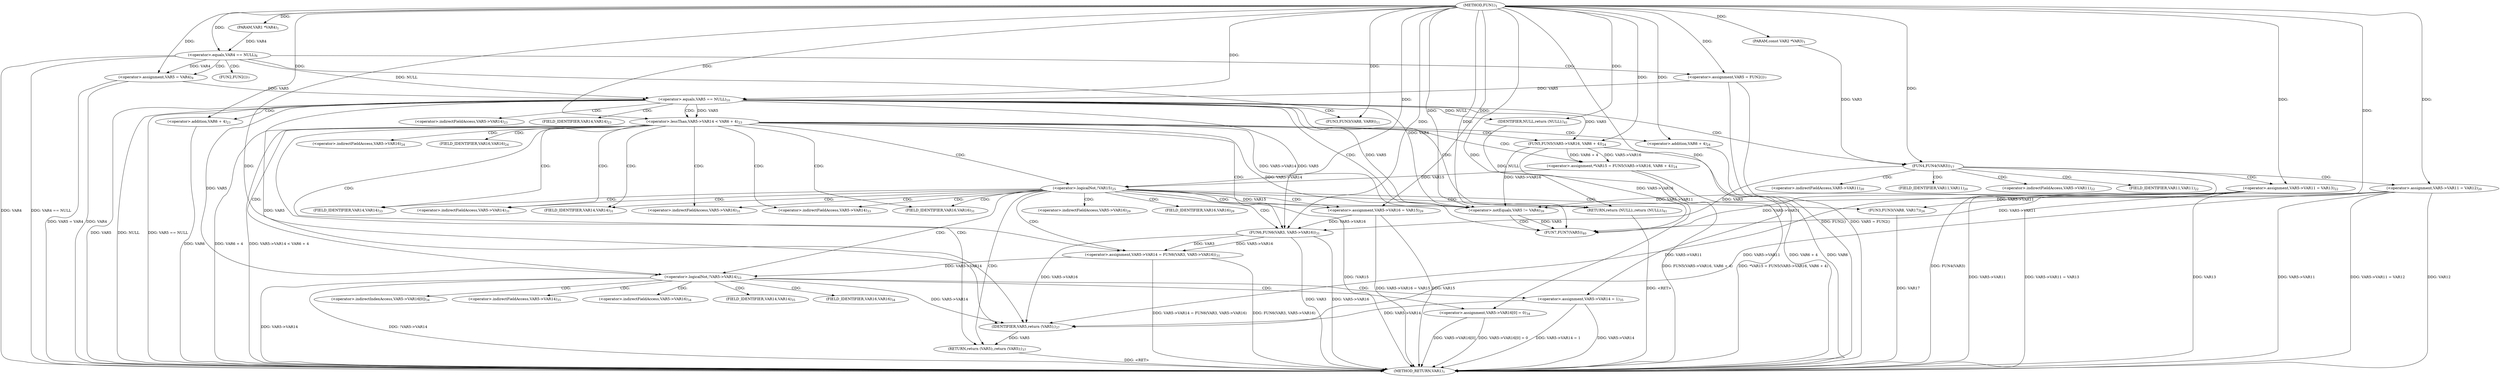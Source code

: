 digraph "FUN1" {  
"8" [label = <(METHOD,FUN1)<SUB>1</SUB>> ]
"128" [label = <(METHOD_RETURN,VAR1)<SUB>1</SUB>> ]
"9" [label = <(PARAM,const VAR2 *VAR3)<SUB>1</SUB>> ]
"10" [label = <(PARAM,VAR1 *VAR4)<SUB>1</SUB>> ]
"89" [label = <(&lt;operator&gt;.assignment,VAR5-&gt;VAR14 = FUN6(VAR3, VAR5-&gt;VAR16))<SUB>31</SUB>> ]
"116" [label = <(RETURN,return (VAR5);,return (VAR5);)<SUB>37</SUB>> ]
"126" [label = <(RETURN,return (NULL);,return (NULL);)<SUB>41</SUB>> ]
"16" [label = <(&lt;operator&gt;.equals,VAR4 == NULL)<SUB>6</SUB>> ]
"29" [label = <(&lt;operator&gt;.equals,VAR5 == NULL)<SUB>10</SUB>> ]
"42" [label = <(FUN4,FUN4(VAR3))<SUB>17</SUB>> ]
"58" [label = <(&lt;operator&gt;.lessThan,VAR5-&gt;VAR14 &lt; VAR6 + 4)<SUB>23</SUB>> ]
"99" [label = <(&lt;operator&gt;.logicalNot,!VAR5-&gt;VAR14)<SUB>33</SUB>> ]
"117" [label = <(IDENTIFIER,VAR5,return (VAR5);)<SUB>37</SUB>> ]
"120" [label = <(&lt;operator&gt;.notEquals,VAR5 != VAR4)<SUB>39</SUB>> ]
"127" [label = <(IDENTIFIER,NULL,return (NULL);)<SUB>41</SUB>> ]
"20" [label = <(&lt;operator&gt;.assignment,VAR5 = FUN2())<SUB>7</SUB>> ]
"33" [label = <(FUN3,FUN3(VAR8, VAR9))<SUB>11</SUB>> ]
"45" [label = <(&lt;operator&gt;.assignment,VAR5-&gt;VAR11 = VAR12)<SUB>20</SUB>> ]
"67" [label = <(&lt;operator&gt;.assignment,*VAR15 = FUN5(VAR5-&gt;VAR16, VAR6 + 4))<SUB>24</SUB>> ]
"84" [label = <(&lt;operator&gt;.assignment,VAR5-&gt;VAR16 = VAR15)<SUB>29</SUB>> ]
"93" [label = <(FUN6,FUN6(VAR3, VAR5-&gt;VAR16))<SUB>31</SUB>> ]
"104" [label = <(&lt;operator&gt;.assignment,VAR5-&gt;VAR16[0] = 0)<SUB>34</SUB>> ]
"111" [label = <(&lt;operator&gt;.assignment,VAR5-&gt;VAR14 = 1)<SUB>35</SUB>> ]
"124" [label = <(FUN7,FUN7(VAR5))<SUB>40</SUB>> ]
"25" [label = <(&lt;operator&gt;.assignment,VAR5 = VAR4)<SUB>9</SUB>> ]
"52" [label = <(&lt;operator&gt;.assignment,VAR5-&gt;VAR11 = VAR13)<SUB>22</SUB>> ]
"62" [label = <(&lt;operator&gt;.addition,VAR6 + 4)<SUB>23</SUB>> ]
"77" [label = <(&lt;operator&gt;.logicalNot,!VAR15)<SUB>25</SUB>> ]
"69" [label = <(FUN5,FUN5(VAR5-&gt;VAR16, VAR6 + 4))<SUB>24</SUB>> ]
"80" [label = <(FUN3,FUN3(VAR8, VAR17))<SUB>26</SUB>> ]
"73" [label = <(&lt;operator&gt;.addition,VAR6 + 4)<SUB>24</SUB>> ]
"90" [label = <(&lt;operator&gt;.indirectFieldAccess,VAR5-&gt;VAR14)<SUB>31</SUB>> ]
"59" [label = <(&lt;operator&gt;.indirectFieldAccess,VAR5-&gt;VAR14)<SUB>23</SUB>> ]
"92" [label = <(FIELD_IDENTIFIER,VAR14,VAR14)<SUB>31</SUB>> ]
"95" [label = <(&lt;operator&gt;.indirectFieldAccess,VAR5-&gt;VAR16)<SUB>31</SUB>> ]
"100" [label = <(&lt;operator&gt;.indirectFieldAccess,VAR5-&gt;VAR14)<SUB>33</SUB>> ]
"22" [label = <(FUN2,FUN2())<SUB>7</SUB>> ]
"46" [label = <(&lt;operator&gt;.indirectFieldAccess,VAR5-&gt;VAR11)<SUB>20</SUB>> ]
"61" [label = <(FIELD_IDENTIFIER,VAR14,VAR14)<SUB>23</SUB>> ]
"85" [label = <(&lt;operator&gt;.indirectFieldAccess,VAR5-&gt;VAR16)<SUB>29</SUB>> ]
"97" [label = <(FIELD_IDENTIFIER,VAR16,VAR16)<SUB>31</SUB>> ]
"102" [label = <(FIELD_IDENTIFIER,VAR14,VAR14)<SUB>33</SUB>> ]
"105" [label = <(&lt;operator&gt;.indirectIndexAccess,VAR5-&gt;VAR16[0])<SUB>34</SUB>> ]
"112" [label = <(&lt;operator&gt;.indirectFieldAccess,VAR5-&gt;VAR14)<SUB>35</SUB>> ]
"48" [label = <(FIELD_IDENTIFIER,VAR11,VAR11)<SUB>20</SUB>> ]
"53" [label = <(&lt;operator&gt;.indirectFieldAccess,VAR5-&gt;VAR11)<SUB>22</SUB>> ]
"70" [label = <(&lt;operator&gt;.indirectFieldAccess,VAR5-&gt;VAR16)<SUB>24</SUB>> ]
"87" [label = <(FIELD_IDENTIFIER,VAR16,VAR16)<SUB>29</SUB>> ]
"106" [label = <(&lt;operator&gt;.indirectFieldAccess,VAR5-&gt;VAR16)<SUB>34</SUB>> ]
"114" [label = <(FIELD_IDENTIFIER,VAR14,VAR14)<SUB>35</SUB>> ]
"55" [label = <(FIELD_IDENTIFIER,VAR11,VAR11)<SUB>22</SUB>> ]
"72" [label = <(FIELD_IDENTIFIER,VAR16,VAR16)<SUB>24</SUB>> ]
"108" [label = <(FIELD_IDENTIFIER,VAR16,VAR16)<SUB>34</SUB>> ]
  "126" -> "128"  [ label = "DDG: &lt;RET&gt;"] 
  "116" -> "128"  [ label = "DDG: &lt;RET&gt;"] 
  "16" -> "128"  [ label = "DDG: VAR4"] 
  "16" -> "128"  [ label = "DDG: VAR4 == NULL"] 
  "25" -> "128"  [ label = "DDG: VAR4"] 
  "25" -> "128"  [ label = "DDG: VAR5 = VAR4"] 
  "20" -> "128"  [ label = "DDG: FUN2()"] 
  "20" -> "128"  [ label = "DDG: VAR5 = FUN2()"] 
  "29" -> "128"  [ label = "DDG: VAR5"] 
  "29" -> "128"  [ label = "DDG: NULL"] 
  "29" -> "128"  [ label = "DDG: VAR5 == NULL"] 
  "42" -> "128"  [ label = "DDG: FUN4(VAR3)"] 
  "52" -> "128"  [ label = "DDG: VAR5-&gt;VAR11"] 
  "52" -> "128"  [ label = "DDG: VAR5-&gt;VAR11 = VAR13"] 
  "45" -> "128"  [ label = "DDG: VAR5-&gt;VAR11"] 
  "45" -> "128"  [ label = "DDG: VAR5-&gt;VAR11 = VAR12"] 
  "62" -> "128"  [ label = "DDG: VAR6"] 
  "58" -> "128"  [ label = "DDG: VAR6 + 4"] 
  "58" -> "128"  [ label = "DDG: VAR5-&gt;VAR14 &lt; VAR6 + 4"] 
  "73" -> "128"  [ label = "DDG: VAR6"] 
  "69" -> "128"  [ label = "DDG: VAR6 + 4"] 
  "67" -> "128"  [ label = "DDG: FUN5(VAR5-&gt;VAR16, VAR6 + 4)"] 
  "67" -> "128"  [ label = "DDG: *VAR15 = FUN5(VAR5-&gt;VAR16, VAR6 + 4)"] 
  "77" -> "128"  [ label = "DDG: !VAR15"] 
  "84" -> "128"  [ label = "DDG: VAR15"] 
  "84" -> "128"  [ label = "DDG: VAR5-&gt;VAR16 = VAR15"] 
  "93" -> "128"  [ label = "DDG: VAR3"] 
  "93" -> "128"  [ label = "DDG: VAR5-&gt;VAR16"] 
  "89" -> "128"  [ label = "DDG: FUN6(VAR3, VAR5-&gt;VAR16)"] 
  "89" -> "128"  [ label = "DDG: VAR5-&gt;VAR14 = FUN6(VAR3, VAR5-&gt;VAR16)"] 
  "99" -> "128"  [ label = "DDG: VAR5-&gt;VAR14"] 
  "99" -> "128"  [ label = "DDG: !VAR5-&gt;VAR14"] 
  "104" -> "128"  [ label = "DDG: VAR5-&gt;VAR16[0]"] 
  "104" -> "128"  [ label = "DDG: VAR5-&gt;VAR16[0] = 0"] 
  "111" -> "128"  [ label = "DDG: VAR5-&gt;VAR14"] 
  "111" -> "128"  [ label = "DDG: VAR5-&gt;VAR14 = 1"] 
  "45" -> "128"  [ label = "DDG: VAR12"] 
  "52" -> "128"  [ label = "DDG: VAR13"] 
  "80" -> "128"  [ label = "DDG: VAR17"] 
  "8" -> "9"  [ label = "DDG: "] 
  "8" -> "10"  [ label = "DDG: "] 
  "93" -> "89"  [ label = "DDG: VAR3"] 
  "93" -> "89"  [ label = "DDG: VAR5-&gt;VAR16"] 
  "117" -> "116"  [ label = "DDG: VAR5"] 
  "127" -> "126"  [ label = "DDG: NULL"] 
  "29" -> "117"  [ label = "DDG: VAR5"] 
  "111" -> "117"  [ label = "DDG: VAR5-&gt;VAR14"] 
  "93" -> "117"  [ label = "DDG: VAR5-&gt;VAR16"] 
  "45" -> "117"  [ label = "DDG: VAR5-&gt;VAR11"] 
  "99" -> "117"  [ label = "DDG: VAR5-&gt;VAR14"] 
  "52" -> "117"  [ label = "DDG: VAR5-&gt;VAR11"] 
  "8" -> "117"  [ label = "DDG: "] 
  "29" -> "127"  [ label = "DDG: NULL"] 
  "8" -> "127"  [ label = "DDG: "] 
  "10" -> "16"  [ label = "DDG: VAR4"] 
  "8" -> "16"  [ label = "DDG: "] 
  "8" -> "20"  [ label = "DDG: "] 
  "25" -> "29"  [ label = "DDG: VAR5"] 
  "20" -> "29"  [ label = "DDG: VAR5"] 
  "8" -> "29"  [ label = "DDG: "] 
  "16" -> "29"  [ label = "DDG: NULL"] 
  "9" -> "42"  [ label = "DDG: VAR3"] 
  "8" -> "42"  [ label = "DDG: "] 
  "8" -> "45"  [ label = "DDG: "] 
  "29" -> "58"  [ label = "DDG: VAR5"] 
  "8" -> "58"  [ label = "DDG: "] 
  "69" -> "67"  [ label = "DDG: VAR5-&gt;VAR16"] 
  "69" -> "67"  [ label = "DDG: VAR6 + 4"] 
  "77" -> "84"  [ label = "DDG: VAR15"] 
  "8" -> "84"  [ label = "DDG: "] 
  "42" -> "93"  [ label = "DDG: VAR3"] 
  "8" -> "93"  [ label = "DDG: "] 
  "29" -> "93"  [ label = "DDG: VAR5"] 
  "84" -> "93"  [ label = "DDG: VAR5-&gt;VAR16"] 
  "29" -> "99"  [ label = "DDG: VAR5"] 
  "89" -> "99"  [ label = "DDG: VAR5-&gt;VAR14"] 
  "8" -> "104"  [ label = "DDG: "] 
  "8" -> "111"  [ label = "DDG: "] 
  "29" -> "120"  [ label = "DDG: VAR5"] 
  "52" -> "120"  [ label = "DDG: VAR5-&gt;VAR11"] 
  "45" -> "120"  [ label = "DDG: VAR5-&gt;VAR11"] 
  "58" -> "120"  [ label = "DDG: VAR5-&gt;VAR14"] 
  "69" -> "120"  [ label = "DDG: VAR5-&gt;VAR16"] 
  "8" -> "120"  [ label = "DDG: "] 
  "16" -> "120"  [ label = "DDG: VAR4"] 
  "16" -> "25"  [ label = "DDG: VAR4"] 
  "8" -> "25"  [ label = "DDG: "] 
  "8" -> "33"  [ label = "DDG: "] 
  "8" -> "52"  [ label = "DDG: "] 
  "8" -> "62"  [ label = "DDG: "] 
  "52" -> "124"  [ label = "DDG: VAR5-&gt;VAR11"] 
  "45" -> "124"  [ label = "DDG: VAR5-&gt;VAR11"] 
  "58" -> "124"  [ label = "DDG: VAR5-&gt;VAR14"] 
  "69" -> "124"  [ label = "DDG: VAR5-&gt;VAR16"] 
  "120" -> "124"  [ label = "DDG: VAR5"] 
  "8" -> "124"  [ label = "DDG: "] 
  "29" -> "69"  [ label = "DDG: VAR5"] 
  "8" -> "69"  [ label = "DDG: "] 
  "67" -> "77"  [ label = "DDG: VAR15"] 
  "8" -> "77"  [ label = "DDG: "] 
  "8" -> "73"  [ label = "DDG: "] 
  "8" -> "80"  [ label = "DDG: "] 
  "16" -> "20"  [ label = "CDG: "] 
  "16" -> "25"  [ label = "CDG: "] 
  "16" -> "22"  [ label = "CDG: "] 
  "29" -> "42"  [ label = "CDG: "] 
  "29" -> "120"  [ label = "CDG: "] 
  "29" -> "59"  [ label = "CDG: "] 
  "29" -> "126"  [ label = "CDG: "] 
  "29" -> "58"  [ label = "CDG: "] 
  "29" -> "33"  [ label = "CDG: "] 
  "29" -> "61"  [ label = "CDG: "] 
  "29" -> "62"  [ label = "CDG: "] 
  "42" -> "48"  [ label = "CDG: "] 
  "42" -> "52"  [ label = "CDG: "] 
  "42" -> "46"  [ label = "CDG: "] 
  "42" -> "45"  [ label = "CDG: "] 
  "42" -> "53"  [ label = "CDG: "] 
  "42" -> "55"  [ label = "CDG: "] 
  "58" -> "73"  [ label = "CDG: "] 
  "58" -> "77"  [ label = "CDG: "] 
  "58" -> "89"  [ label = "CDG: "] 
  "58" -> "116"  [ label = "CDG: "] 
  "58" -> "99"  [ label = "CDG: "] 
  "58" -> "102"  [ label = "CDG: "] 
  "58" -> "72"  [ label = "CDG: "] 
  "58" -> "69"  [ label = "CDG: "] 
  "58" -> "67"  [ label = "CDG: "] 
  "58" -> "95"  [ label = "CDG: "] 
  "58" -> "92"  [ label = "CDG: "] 
  "58" -> "97"  [ label = "CDG: "] 
  "58" -> "93"  [ label = "CDG: "] 
  "58" -> "90"  [ label = "CDG: "] 
  "58" -> "100"  [ label = "CDG: "] 
  "58" -> "70"  [ label = "CDG: "] 
  "99" -> "114"  [ label = "CDG: "] 
  "99" -> "104"  [ label = "CDG: "] 
  "99" -> "106"  [ label = "CDG: "] 
  "99" -> "112"  [ label = "CDG: "] 
  "99" -> "105"  [ label = "CDG: "] 
  "99" -> "108"  [ label = "CDG: "] 
  "99" -> "111"  [ label = "CDG: "] 
  "120" -> "124"  [ label = "CDG: "] 
  "77" -> "89"  [ label = "CDG: "] 
  "77" -> "120"  [ label = "CDG: "] 
  "77" -> "116"  [ label = "CDG: "] 
  "77" -> "99"  [ label = "CDG: "] 
  "77" -> "84"  [ label = "CDG: "] 
  "77" -> "102"  [ label = "CDG: "] 
  "77" -> "85"  [ label = "CDG: "] 
  "77" -> "95"  [ label = "CDG: "] 
  "77" -> "92"  [ label = "CDG: "] 
  "77" -> "87"  [ label = "CDG: "] 
  "77" -> "97"  [ label = "CDG: "] 
  "77" -> "93"  [ label = "CDG: "] 
  "77" -> "90"  [ label = "CDG: "] 
  "77" -> "126"  [ label = "CDG: "] 
  "77" -> "80"  [ label = "CDG: "] 
  "77" -> "100"  [ label = "CDG: "] 
}

